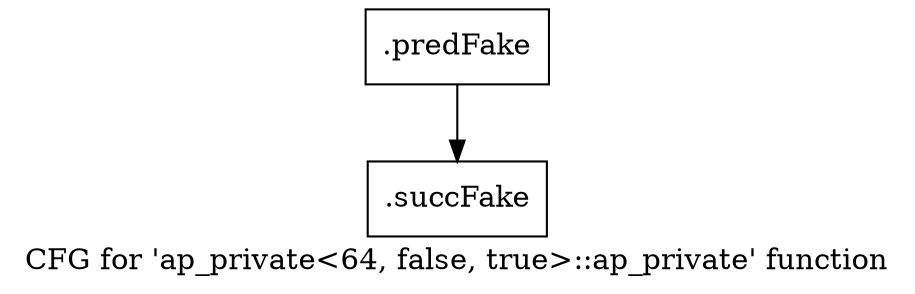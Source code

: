 digraph "CFG for 'ap_private\<64, false, true\>::ap_private' function" {
	label="CFG for 'ap_private\<64, false, true\>::ap_private' function";

	Node0x5eff200 [shape=record,filename="",linenumber="",label="{.predFake}"];
	Node0x5eff200 -> Node0x62f28b0[ callList="" memoryops="" filename="/mnt/xilinx/Vitis_HLS/2021.2/include/etc/ap_private.h" execusionnum="0"];
	Node0x62f28b0 [shape=record,filename="/mnt/xilinx/Vitis_HLS/2021.2/include/etc/ap_private.h",linenumber="1706",label="{.succFake}"];
}

